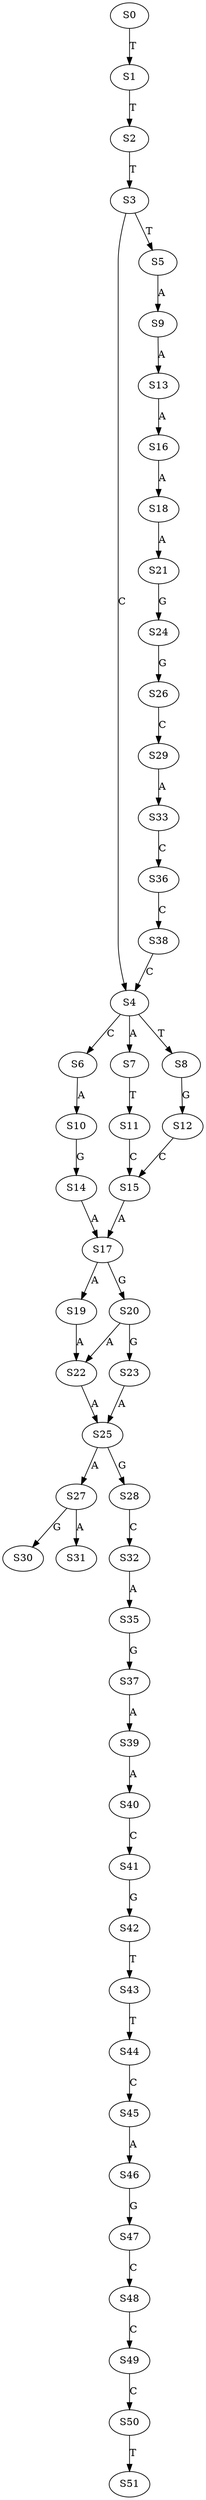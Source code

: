 strict digraph  {
	S0 -> S1 [ label = T ];
	S1 -> S2 [ label = T ];
	S2 -> S3 [ label = T ];
	S3 -> S4 [ label = C ];
	S3 -> S5 [ label = T ];
	S4 -> S6 [ label = C ];
	S4 -> S7 [ label = A ];
	S4 -> S8 [ label = T ];
	S5 -> S9 [ label = A ];
	S6 -> S10 [ label = A ];
	S7 -> S11 [ label = T ];
	S8 -> S12 [ label = G ];
	S9 -> S13 [ label = A ];
	S10 -> S14 [ label = G ];
	S11 -> S15 [ label = C ];
	S12 -> S15 [ label = C ];
	S13 -> S16 [ label = A ];
	S14 -> S17 [ label = A ];
	S15 -> S17 [ label = A ];
	S16 -> S18 [ label = A ];
	S17 -> S19 [ label = A ];
	S17 -> S20 [ label = G ];
	S18 -> S21 [ label = A ];
	S19 -> S22 [ label = A ];
	S20 -> S23 [ label = G ];
	S20 -> S22 [ label = A ];
	S21 -> S24 [ label = G ];
	S22 -> S25 [ label = A ];
	S23 -> S25 [ label = A ];
	S24 -> S26 [ label = G ];
	S25 -> S27 [ label = A ];
	S25 -> S28 [ label = G ];
	S26 -> S29 [ label = C ];
	S27 -> S30 [ label = G ];
	S27 -> S31 [ label = A ];
	S28 -> S32 [ label = C ];
	S29 -> S33 [ label = A ];
	S32 -> S35 [ label = A ];
	S33 -> S36 [ label = C ];
	S35 -> S37 [ label = G ];
	S36 -> S38 [ label = C ];
	S37 -> S39 [ label = A ];
	S38 -> S4 [ label = C ];
	S39 -> S40 [ label = A ];
	S40 -> S41 [ label = C ];
	S41 -> S42 [ label = G ];
	S42 -> S43 [ label = T ];
	S43 -> S44 [ label = T ];
	S44 -> S45 [ label = C ];
	S45 -> S46 [ label = A ];
	S46 -> S47 [ label = G ];
	S47 -> S48 [ label = C ];
	S48 -> S49 [ label = C ];
	S49 -> S50 [ label = C ];
	S50 -> S51 [ label = T ];
}
